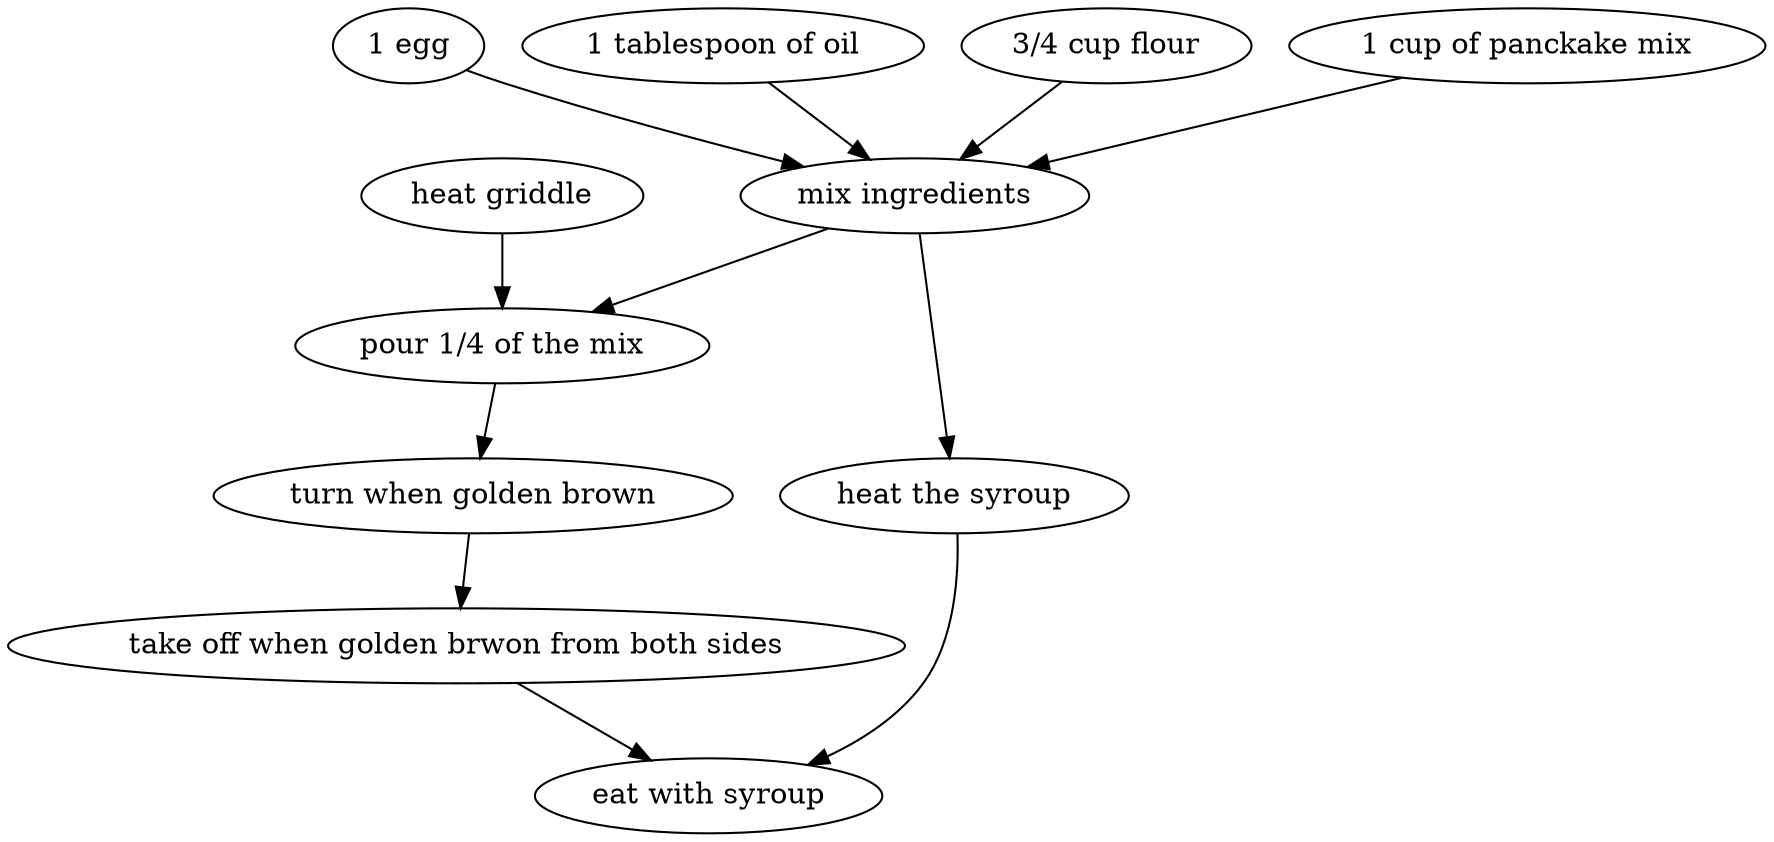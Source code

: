 digraph G {
0[label="1 egg"];
1[label="1 tablespoon of oil"];
2[label="3/4 cup flour"];
3[label="1 cup of panckake mix"];
4[label="heat griddle"];
5[label="mix ingredients"];
6[label="pour 1/4 of the mix"];
7[label="turn when golden brown"];
8[label="heat the syroup"];
9[label="take off when golden brwon from both sides"];
10[label="eat with syroup"];
0->5 ;
1->5 ;
2->5 ;
3->5 ;
4->6 ;
5->8 ;
5->6 ;
6->7 ;
7->9 ;
8->10 ;
9->10 ;
}
